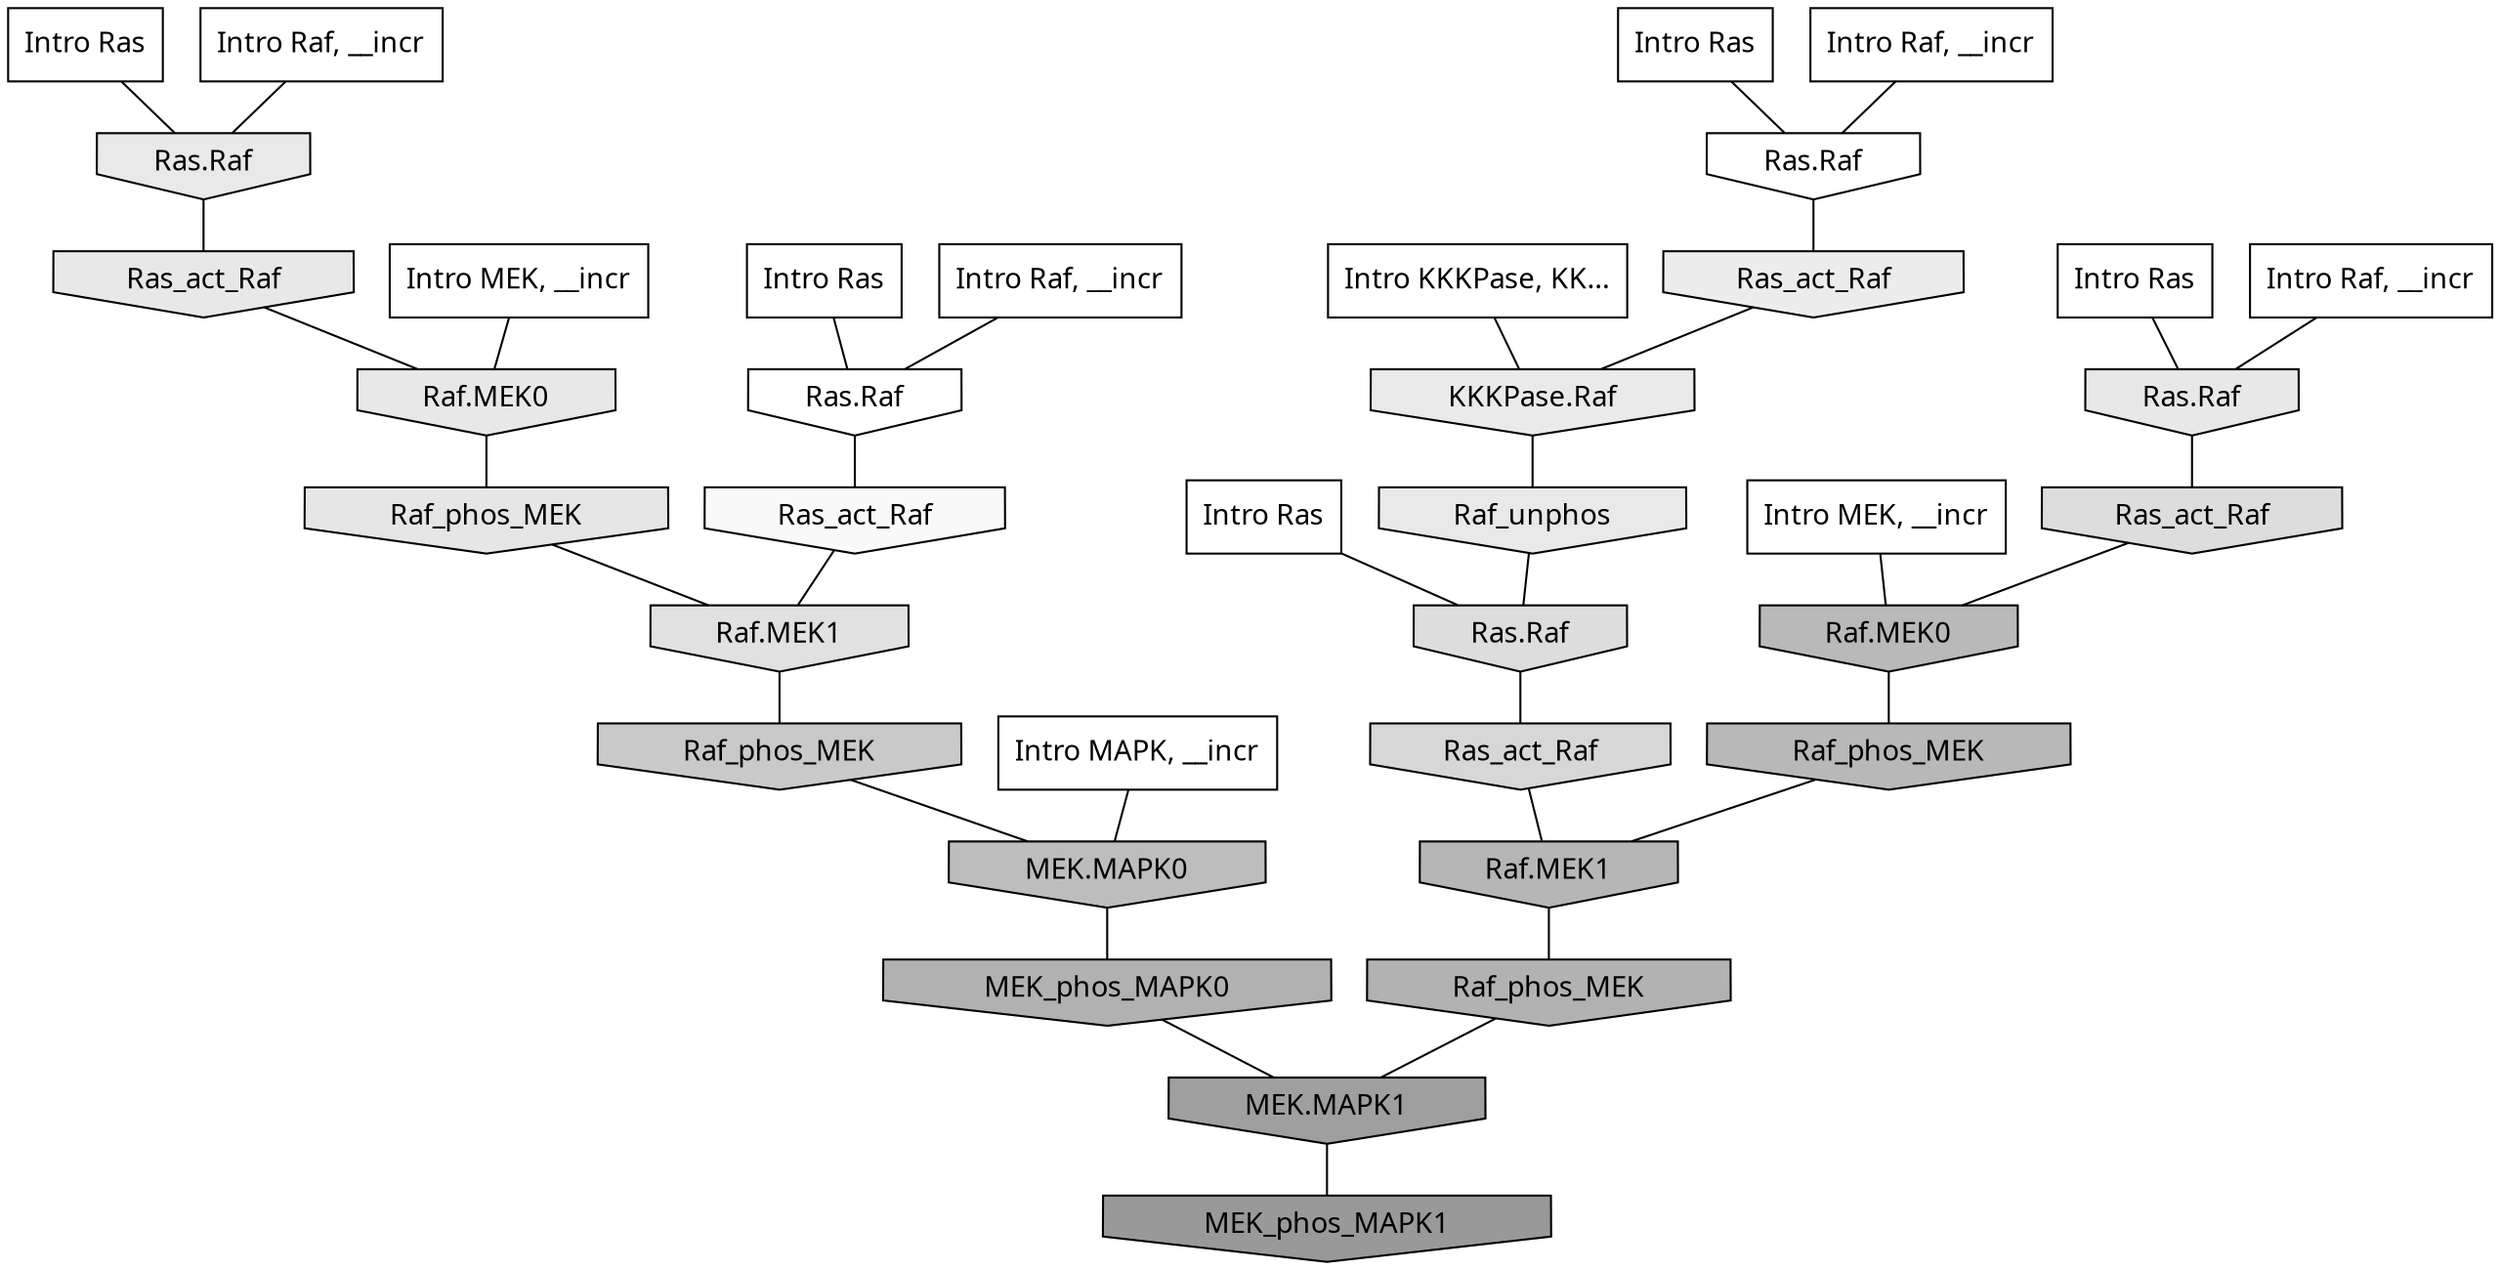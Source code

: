 digraph G{
  rankdir="TB";
  ranksep=0.30;
  node [fontname="CMU Serif"];
  edge [fontname="CMU Serif"];
  
  1 [label="Intro Ras", shape=rectangle, style=filled, fillcolor="0.000 0.000 1.000"]
  
  13 [label="Intro Ras", shape=rectangle, style=filled, fillcolor="0.000 0.000 1.000"]
  
  37 [label="Intro Ras", shape=rectangle, style=filled, fillcolor="0.000 0.000 1.000"]
  
  75 [label="Intro Ras", shape=rectangle, style=filled, fillcolor="0.000 0.000 1.000"]
  
  76 [label="Intro Ras", shape=rectangle, style=filled, fillcolor="0.000 0.000 1.000"]
  
  158 [label="Intro Raf, __incr", shape=rectangle, style=filled, fillcolor="0.000 0.000 1.000"]
  
  419 [label="Intro Raf, __incr", shape=rectangle, style=filled, fillcolor="0.000 0.000 1.000"]
  
  917 [label="Intro Raf, __incr", shape=rectangle, style=filled, fillcolor="0.000 0.000 1.000"]
  
  937 [label="Intro Raf, __incr", shape=rectangle, style=filled, fillcolor="0.000 0.000 1.000"]
  
  1263 [label="Intro MEK, __incr", shape=rectangle, style=filled, fillcolor="0.000 0.000 1.000"]
  
  1949 [label="Intro MEK, __incr", shape=rectangle, style=filled, fillcolor="0.000 0.000 1.000"]
  
  2170 [label="Intro MAPK, __incr", shape=rectangle, style=filled, fillcolor="0.000 0.000 1.000"]
  
  3190 [label="Intro KKKPase, KK...", shape=rectangle, style=filled, fillcolor="0.000 0.000 1.000"]
  
  3204 [label="Ras.Raf", shape=invhouse, style=filled, fillcolor="0.000 0.000 1.000"]
  
  3209 [label="Ras.Raf", shape=invhouse, style=filled, fillcolor="0.000 0.000 1.000"]
  
  3495 [label="Ras_act_Raf", shape=invhouse, style=filled, fillcolor="0.000 0.000 0.974"]
  
  4109 [label="Ras_act_Raf", shape=invhouse, style=filled, fillcolor="0.000 0.000 0.925"]
  
  4245 [label="KKKPase.Raf", shape=invhouse, style=filled, fillcolor="0.000 0.000 0.916"]
  
  4307 [label="Ras.Raf", shape=invhouse, style=filled, fillcolor="0.000 0.000 0.911"]
  
  4309 [label="Raf_unphos", shape=invhouse, style=filled, fillcolor="0.000 0.000 0.911"]
  
  4337 [label="Ras.Raf", shape=invhouse, style=filled, fillcolor="0.000 0.000 0.909"]
  
  4368 [label="Ras_act_Raf", shape=invhouse, style=filled, fillcolor="0.000 0.000 0.908"]
  
  4370 [label="Raf.MEK0", shape=invhouse, style=filled, fillcolor="0.000 0.000 0.908"]
  
  4470 [label="Raf_phos_MEK", shape=invhouse, style=filled, fillcolor="0.000 0.000 0.902"]
  
  4869 [label="Raf.MEK1", shape=invhouse, style=filled, fillcolor="0.000 0.000 0.879"]
  
  5064 [label="Ras.Raf", shape=invhouse, style=filled, fillcolor="0.000 0.000 0.867"]
  
  5135 [label="Ras_act_Raf", shape=invhouse, style=filled, fillcolor="0.000 0.000 0.864"]
  
  5557 [label="Ras_act_Raf", shape=invhouse, style=filled, fillcolor="0.000 0.000 0.841"]
  
  6780 [label="Raf_phos_MEK", shape=invhouse, style=filled, fillcolor="0.000 0.000 0.789"]
  
  8417 [label="MEK.MAPK0", shape=invhouse, style=filled, fillcolor="0.000 0.000 0.742"]
  
  9031 [label="Raf.MEK0", shape=invhouse, style=filled, fillcolor="0.000 0.000 0.724"]
  
  9240 [label="Raf_phos_MEK", shape=invhouse, style=filled, fillcolor="0.000 0.000 0.720"]
  
  9677 [label="Raf.MEK1", shape=invhouse, style=filled, fillcolor="0.000 0.000 0.711"]
  
  10348 [label="Raf_phos_MEK", shape=invhouse, style=filled, fillcolor="0.000 0.000 0.698"]
  
  10666 [label="MEK_phos_MAPK0", shape=invhouse, style=filled, fillcolor="0.000 0.000 0.692"]
  
  15190 [label="MEK.MAPK1", shape=invhouse, style=filled, fillcolor="0.000 0.000 0.625"]
  
  16518 [label="MEK_phos_MAPK1", shape=invhouse, style=filled, fillcolor="0.000 0.000 0.600"]
  
  
  15190 -> 16518 [dir=none, color="0.000 0.000 0.000"] 
  10666 -> 15190 [dir=none, color="0.000 0.000 0.000"] 
  10348 -> 15190 [dir=none, color="0.000 0.000 0.000"] 
  9677 -> 10348 [dir=none, color="0.000 0.000 0.000"] 
  9240 -> 9677 [dir=none, color="0.000 0.000 0.000"] 
  9031 -> 9240 [dir=none, color="0.000 0.000 0.000"] 
  8417 -> 10666 [dir=none, color="0.000 0.000 0.000"] 
  6780 -> 8417 [dir=none, color="0.000 0.000 0.000"] 
  5557 -> 9677 [dir=none, color="0.000 0.000 0.000"] 
  5135 -> 9031 [dir=none, color="0.000 0.000 0.000"] 
  5064 -> 5557 [dir=none, color="0.000 0.000 0.000"] 
  4869 -> 6780 [dir=none, color="0.000 0.000 0.000"] 
  4470 -> 4869 [dir=none, color="0.000 0.000 0.000"] 
  4370 -> 4470 [dir=none, color="0.000 0.000 0.000"] 
  4368 -> 4370 [dir=none, color="0.000 0.000 0.000"] 
  4337 -> 5135 [dir=none, color="0.000 0.000 0.000"] 
  4309 -> 5064 [dir=none, color="0.000 0.000 0.000"] 
  4307 -> 4368 [dir=none, color="0.000 0.000 0.000"] 
  4245 -> 4309 [dir=none, color="0.000 0.000 0.000"] 
  4109 -> 4245 [dir=none, color="0.000 0.000 0.000"] 
  3495 -> 4869 [dir=none, color="0.000 0.000 0.000"] 
  3209 -> 3495 [dir=none, color="0.000 0.000 0.000"] 
  3204 -> 4109 [dir=none, color="0.000 0.000 0.000"] 
  3190 -> 4245 [dir=none, color="0.000 0.000 0.000"] 
  2170 -> 8417 [dir=none, color="0.000 0.000 0.000"] 
  1949 -> 9031 [dir=none, color="0.000 0.000 0.000"] 
  1263 -> 4370 [dir=none, color="0.000 0.000 0.000"] 
  937 -> 3209 [dir=none, color="0.000 0.000 0.000"] 
  917 -> 4337 [dir=none, color="0.000 0.000 0.000"] 
  419 -> 4307 [dir=none, color="0.000 0.000 0.000"] 
  158 -> 3204 [dir=none, color="0.000 0.000 0.000"] 
  76 -> 4337 [dir=none, color="0.000 0.000 0.000"] 
  75 -> 3204 [dir=none, color="0.000 0.000 0.000"] 
  37 -> 3209 [dir=none, color="0.000 0.000 0.000"] 
  13 -> 5064 [dir=none, color="0.000 0.000 0.000"] 
  1 -> 4307 [dir=none, color="0.000 0.000 0.000"] 
  
  }
